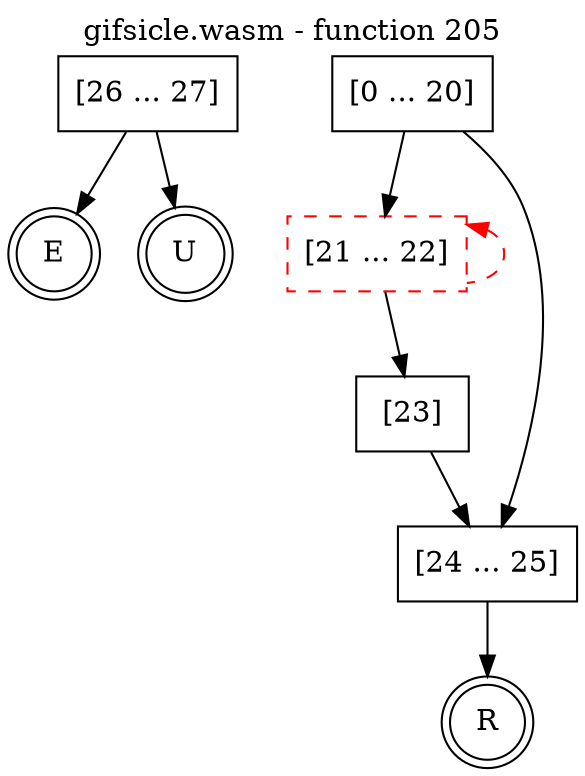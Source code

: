 digraph finite_state_machine {
    label = "gifsicle.wasm - function 205"
    labelloc =  t
    labelfontsize = 16
    labelfontcolor = black
    labelfontname = "Helvetica"
    node [shape = doublecircle]; E U R ;
    node [shape = box];
    node [shape=box, color=black, style=solid] 0[label="[0 ... 20]"]
    node [shape=box, color=red, style=dashed] 21[label="[21 ... 22]"]
    node [shape=box, color=black, style=solid] 23[label="[23]"]
    node [shape=box, color=black, style=solid] 24[label="[24 ... 25]"]
    node [shape=box, color=black, style=solid] 26[label="[26 ... 27]"]
    node [shape=box, color=black, style=solid] R[label="R"]
    node [shape=box, color=black, style=solid] U[label="U"]
    0 -> 21;
    0 -> 24;
    21 -> 23;
    21 -> 21[style="dashed" color="red" dir=back];
    23 -> 24;
    24 -> R;
    26 -> E;
    26 -> U;
}
